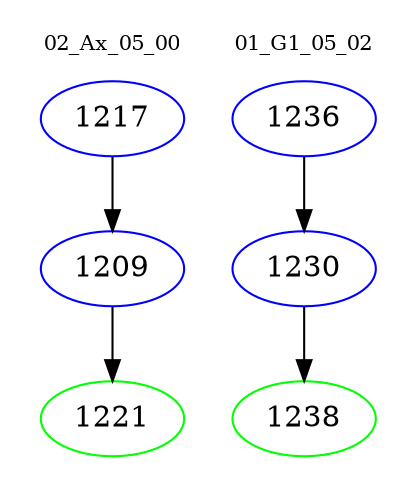 digraph{
subgraph cluster_0 {
color = white
label = "02_Ax_05_00";
fontsize=10;
T0_1217 [label="1217", color="blue"]
T0_1217 -> T0_1209 [color="black"]
T0_1209 [label="1209", color="blue"]
T0_1209 -> T0_1221 [color="black"]
T0_1221 [label="1221", color="green"]
}
subgraph cluster_1 {
color = white
label = "01_G1_05_02";
fontsize=10;
T1_1236 [label="1236", color="blue"]
T1_1236 -> T1_1230 [color="black"]
T1_1230 [label="1230", color="blue"]
T1_1230 -> T1_1238 [color="black"]
T1_1238 [label="1238", color="green"]
}
}
